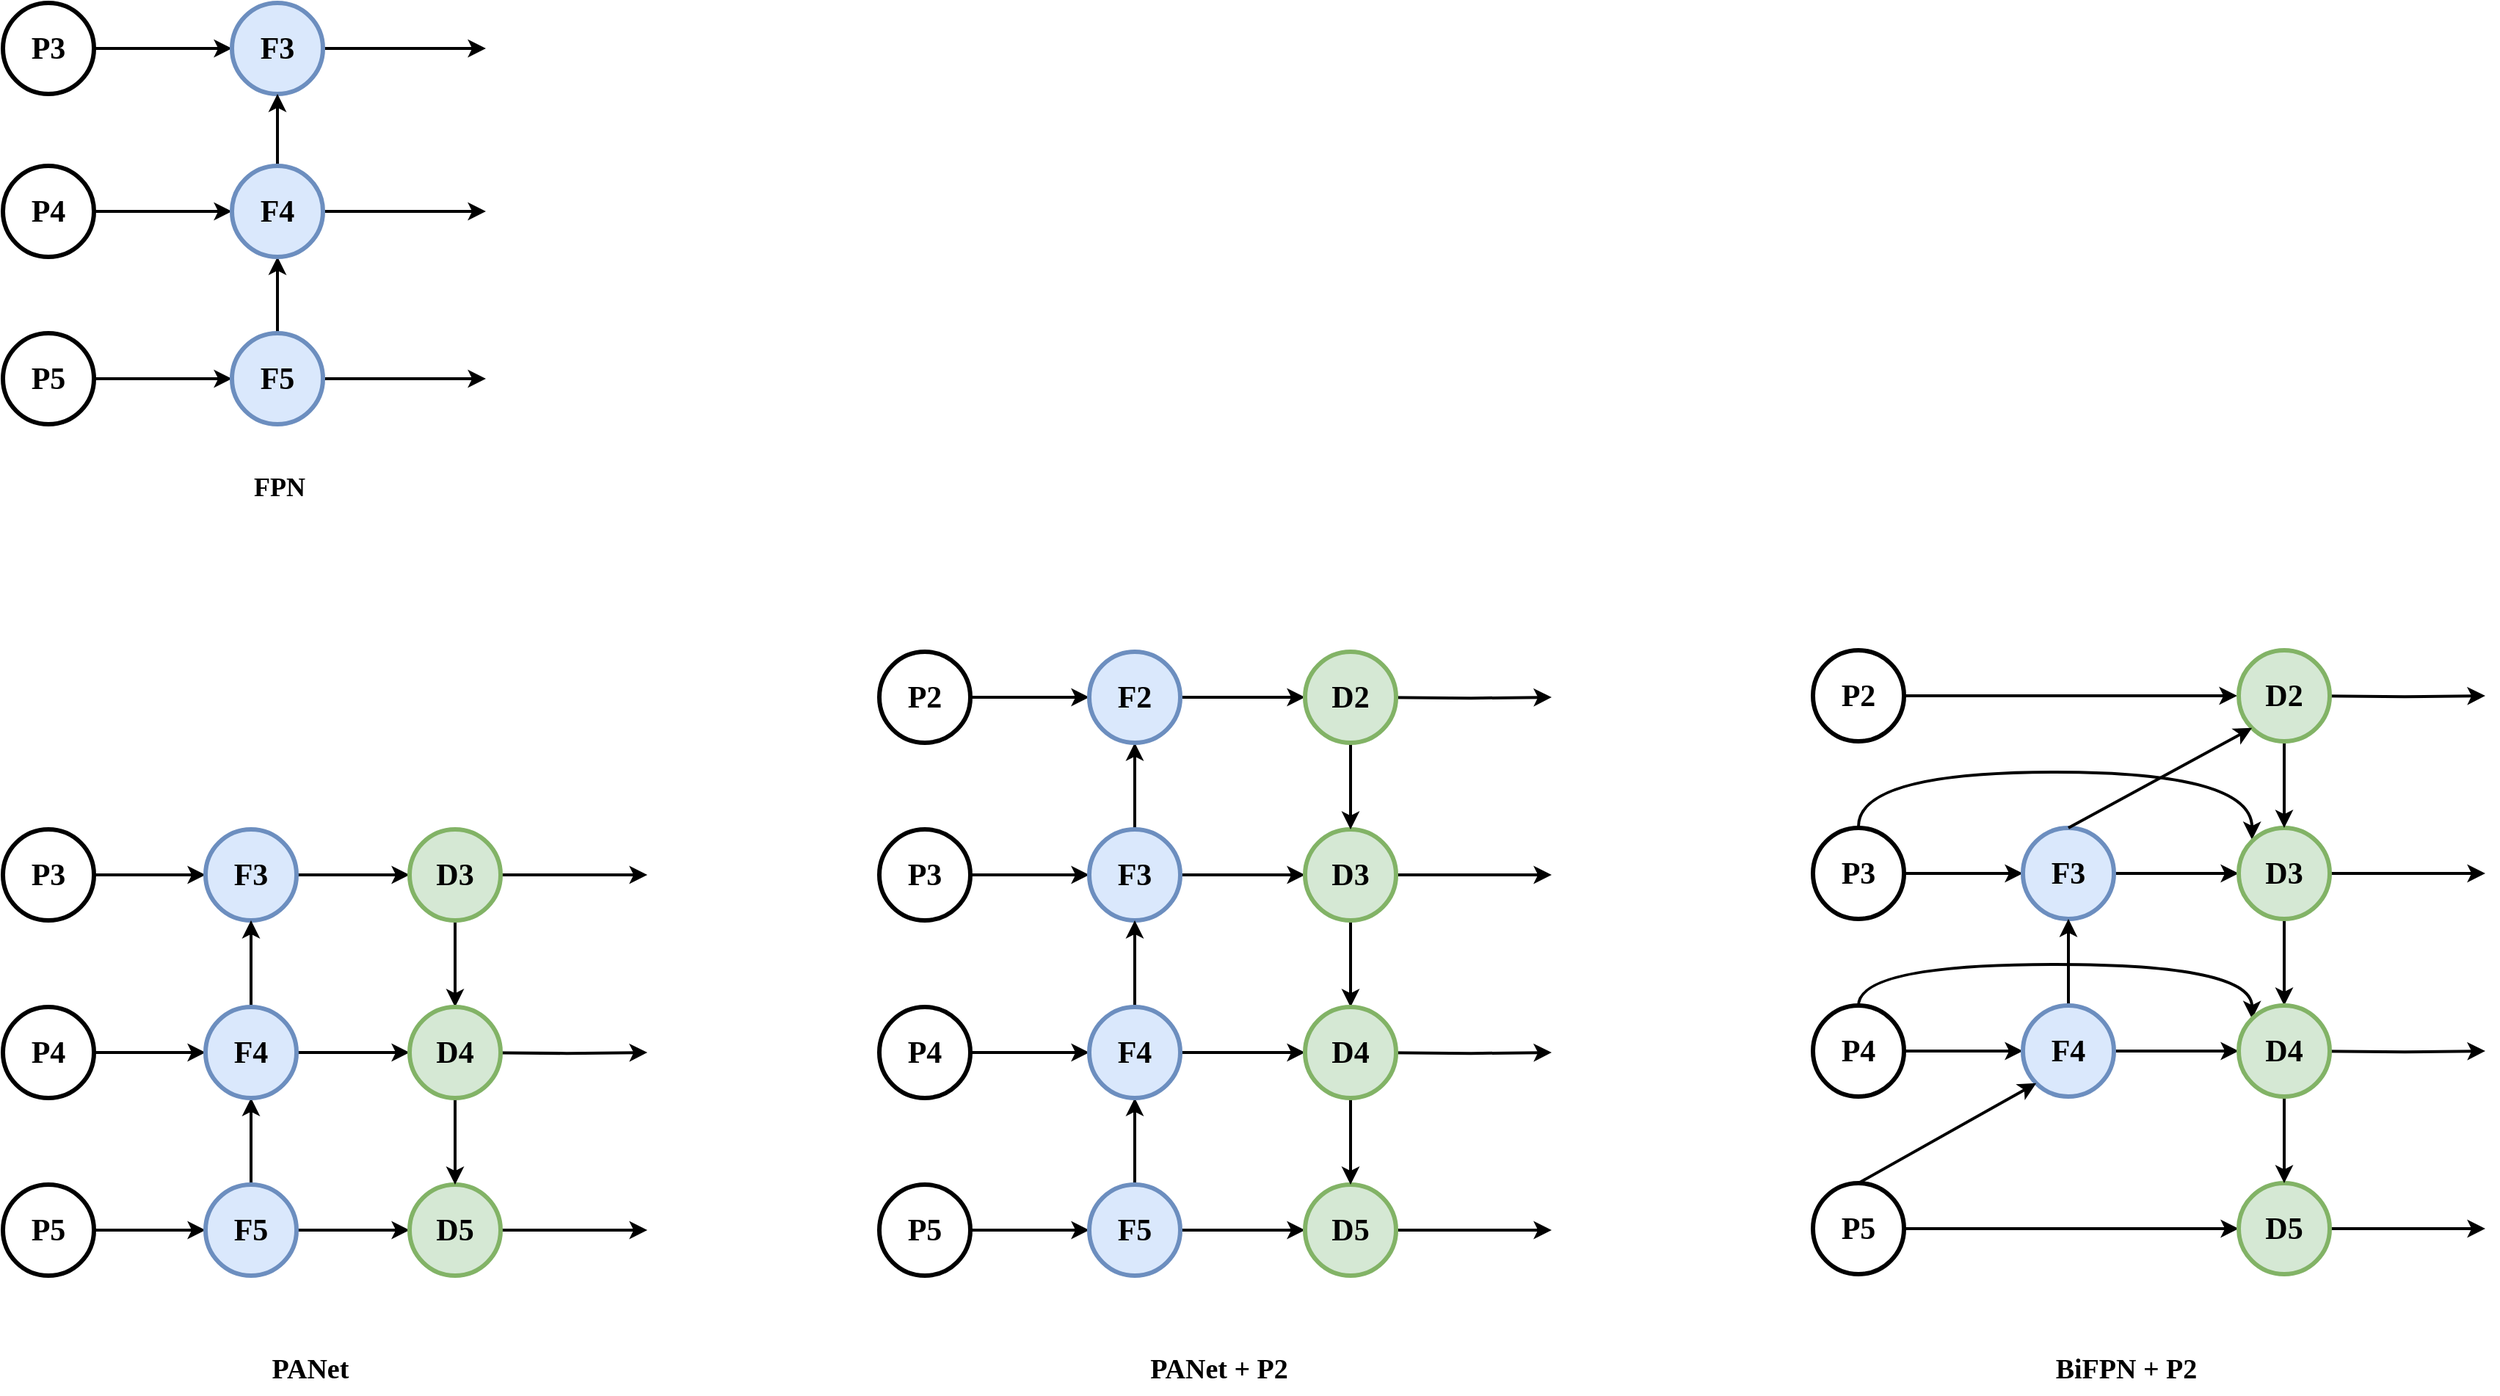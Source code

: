 <mxfile version="22.0.8" type="github">
  <diagram name="Trang-1" id="WOvSfj7Wc_SLSNNHOHkU">
    <mxGraphModel dx="1849" dy="933" grid="0" gridSize="10" guides="1" tooltips="1" connect="1" arrows="1" fold="1" page="1" pageScale="1" pageWidth="2339" pageHeight="3300" math="0" shadow="0">
      <root>
        <mxCell id="0" />
        <mxCell id="1" parent="0" />
        <mxCell id="XxzaK0PWZzs4cHPtqlZt-7" value="" style="edgeStyle=orthogonalEdgeStyle;rounded=0;orthogonalLoop=1;jettySize=auto;html=1;strokeWidth=2;fontFamily=Times New Roman;" edge="1" parent="1" source="XxzaK0PWZzs4cHPtqlZt-1" target="XxzaK0PWZzs4cHPtqlZt-4">
          <mxGeometry relative="1" as="geometry" />
        </mxCell>
        <mxCell id="XxzaK0PWZzs4cHPtqlZt-1" value="&lt;font style=&quot;font-size: 21px;&quot;&gt;&lt;b&gt;P3&lt;/b&gt;&lt;/font&gt;" style="ellipse;whiteSpace=wrap;html=1;aspect=fixed;strokeWidth=3;fontFamily=Times New Roman;" vertex="1" parent="1">
          <mxGeometry x="220" y="251" width="62" height="62" as="geometry" />
        </mxCell>
        <mxCell id="XxzaK0PWZzs4cHPtqlZt-9" value="" style="edgeStyle=orthogonalEdgeStyle;rounded=0;orthogonalLoop=1;jettySize=auto;html=1;strokeWidth=2;fontFamily=Times New Roman;" edge="1" parent="1" source="XxzaK0PWZzs4cHPtqlZt-2" target="XxzaK0PWZzs4cHPtqlZt-5">
          <mxGeometry relative="1" as="geometry" />
        </mxCell>
        <mxCell id="XxzaK0PWZzs4cHPtqlZt-2" value="&lt;font style=&quot;font-size: 21px;&quot;&gt;&lt;b&gt;P5&lt;/b&gt;&lt;/font&gt;" style="ellipse;whiteSpace=wrap;html=1;aspect=fixed;strokeWidth=3;fontFamily=Times New Roman;" vertex="1" parent="1">
          <mxGeometry x="220" y="476" width="62" height="62" as="geometry" />
        </mxCell>
        <mxCell id="XxzaK0PWZzs4cHPtqlZt-8" value="" style="edgeStyle=orthogonalEdgeStyle;rounded=0;orthogonalLoop=1;jettySize=auto;html=1;strokeWidth=2;fontFamily=Times New Roman;" edge="1" parent="1" source="XxzaK0PWZzs4cHPtqlZt-3" target="XxzaK0PWZzs4cHPtqlZt-6">
          <mxGeometry relative="1" as="geometry" />
        </mxCell>
        <mxCell id="XxzaK0PWZzs4cHPtqlZt-3" value="&lt;font style=&quot;font-size: 21px;&quot;&gt;&lt;b&gt;P4&lt;/b&gt;&lt;/font&gt;" style="ellipse;whiteSpace=wrap;html=1;aspect=fixed;strokeWidth=3;fontFamily=Times New Roman;" vertex="1" parent="1">
          <mxGeometry x="220" y="362" width="62" height="62" as="geometry" />
        </mxCell>
        <mxCell id="XxzaK0PWZzs4cHPtqlZt-13" value="" style="edgeStyle=orthogonalEdgeStyle;rounded=0;orthogonalLoop=1;jettySize=auto;html=1;strokeWidth=2;fontFamily=Times New Roman;" edge="1" parent="1" source="XxzaK0PWZzs4cHPtqlZt-4">
          <mxGeometry relative="1" as="geometry">
            <mxPoint x="549" y="282" as="targetPoint" />
          </mxGeometry>
        </mxCell>
        <mxCell id="XxzaK0PWZzs4cHPtqlZt-4" value="&lt;font style=&quot;font-size: 21px;&quot;&gt;&lt;b&gt;F3&lt;/b&gt;&lt;/font&gt;" style="ellipse;whiteSpace=wrap;html=1;aspect=fixed;strokeWidth=3;fillColor=#dae8fc;strokeColor=#6c8ebf;fontFamily=Times New Roman;" vertex="1" parent="1">
          <mxGeometry x="376" y="251" width="62" height="62" as="geometry" />
        </mxCell>
        <mxCell id="XxzaK0PWZzs4cHPtqlZt-11" value="" style="edgeStyle=orthogonalEdgeStyle;rounded=0;orthogonalLoop=1;jettySize=auto;html=1;strokeWidth=2;fontFamily=Times New Roman;" edge="1" parent="1" source="XxzaK0PWZzs4cHPtqlZt-5" target="XxzaK0PWZzs4cHPtqlZt-6">
          <mxGeometry relative="1" as="geometry" />
        </mxCell>
        <mxCell id="XxzaK0PWZzs4cHPtqlZt-17" value="" style="edgeStyle=orthogonalEdgeStyle;rounded=0;orthogonalLoop=1;jettySize=auto;html=1;strokeWidth=2;fontFamily=Times New Roman;" edge="1" parent="1" source="XxzaK0PWZzs4cHPtqlZt-5">
          <mxGeometry relative="1" as="geometry">
            <mxPoint x="549" y="507" as="targetPoint" />
          </mxGeometry>
        </mxCell>
        <mxCell id="XxzaK0PWZzs4cHPtqlZt-5" value="&lt;font style=&quot;font-size: 21px;&quot;&gt;&lt;b&gt;F5&lt;/b&gt;&lt;/font&gt;" style="ellipse;whiteSpace=wrap;html=1;aspect=fixed;strokeWidth=3;fillColor=#dae8fc;strokeColor=#6c8ebf;fontFamily=Times New Roman;" vertex="1" parent="1">
          <mxGeometry x="376" y="476" width="62" height="62" as="geometry" />
        </mxCell>
        <mxCell id="XxzaK0PWZzs4cHPtqlZt-10" value="" style="edgeStyle=orthogonalEdgeStyle;rounded=0;orthogonalLoop=1;jettySize=auto;html=1;strokeWidth=2;fontFamily=Times New Roman;" edge="1" parent="1" source="XxzaK0PWZzs4cHPtqlZt-6" target="XxzaK0PWZzs4cHPtqlZt-4">
          <mxGeometry relative="1" as="geometry" />
        </mxCell>
        <mxCell id="XxzaK0PWZzs4cHPtqlZt-15" value="" style="edgeStyle=orthogonalEdgeStyle;rounded=0;orthogonalLoop=1;jettySize=auto;html=1;strokeWidth=2;fontFamily=Times New Roman;" edge="1" parent="1" source="XxzaK0PWZzs4cHPtqlZt-6">
          <mxGeometry relative="1" as="geometry">
            <mxPoint x="549" y="393" as="targetPoint" />
          </mxGeometry>
        </mxCell>
        <mxCell id="XxzaK0PWZzs4cHPtqlZt-6" value="&lt;font style=&quot;font-size: 21px;&quot;&gt;&lt;b&gt;F4&lt;/b&gt;&lt;/font&gt;" style="ellipse;whiteSpace=wrap;html=1;aspect=fixed;strokeWidth=3;fillColor=#dae8fc;strokeColor=#6c8ebf;fontFamily=Times New Roman;" vertex="1" parent="1">
          <mxGeometry x="376" y="362" width="62" height="62" as="geometry" />
        </mxCell>
        <mxCell id="XxzaK0PWZzs4cHPtqlZt-18" value="" style="edgeStyle=orthogonalEdgeStyle;rounded=0;orthogonalLoop=1;jettySize=auto;html=1;strokeWidth=2;fontFamily=Times New Roman;" edge="1" parent="1" source="XxzaK0PWZzs4cHPtqlZt-19" target="XxzaK0PWZzs4cHPtqlZt-25">
          <mxGeometry relative="1" as="geometry" />
        </mxCell>
        <mxCell id="XxzaK0PWZzs4cHPtqlZt-19" value="&lt;font style=&quot;font-size: 21px;&quot;&gt;&lt;b&gt;P3&lt;/b&gt;&lt;/font&gt;" style="ellipse;whiteSpace=wrap;html=1;aspect=fixed;strokeWidth=3;fontFamily=Times New Roman;" vertex="1" parent="1">
          <mxGeometry x="220" y="814" width="62" height="62" as="geometry" />
        </mxCell>
        <mxCell id="XxzaK0PWZzs4cHPtqlZt-20" value="" style="edgeStyle=orthogonalEdgeStyle;rounded=0;orthogonalLoop=1;jettySize=auto;html=1;strokeWidth=2;fontFamily=Times New Roman;" edge="1" parent="1" source="XxzaK0PWZzs4cHPtqlZt-21" target="XxzaK0PWZzs4cHPtqlZt-28">
          <mxGeometry relative="1" as="geometry" />
        </mxCell>
        <mxCell id="XxzaK0PWZzs4cHPtqlZt-21" value="&lt;font style=&quot;font-size: 21px;&quot;&gt;&lt;b&gt;P5&lt;/b&gt;&lt;/font&gt;" style="ellipse;whiteSpace=wrap;html=1;aspect=fixed;strokeWidth=3;fontFamily=Times New Roman;" vertex="1" parent="1">
          <mxGeometry x="220" y="1056" width="62" height="62" as="geometry" />
        </mxCell>
        <mxCell id="XxzaK0PWZzs4cHPtqlZt-22" value="" style="edgeStyle=orthogonalEdgeStyle;rounded=0;orthogonalLoop=1;jettySize=auto;html=1;strokeWidth=2;fontFamily=Times New Roman;" edge="1" parent="1" source="XxzaK0PWZzs4cHPtqlZt-23" target="XxzaK0PWZzs4cHPtqlZt-31">
          <mxGeometry relative="1" as="geometry" />
        </mxCell>
        <mxCell id="XxzaK0PWZzs4cHPtqlZt-23" value="&lt;font style=&quot;font-size: 21px;&quot;&gt;&lt;b&gt;P4&lt;/b&gt;&lt;/font&gt;" style="ellipse;whiteSpace=wrap;html=1;aspect=fixed;strokeWidth=3;fontFamily=Times New Roman;" vertex="1" parent="1">
          <mxGeometry x="220" y="935" width="62" height="62" as="geometry" />
        </mxCell>
        <mxCell id="XxzaK0PWZzs4cHPtqlZt-36" value="" style="edgeStyle=orthogonalEdgeStyle;rounded=0;orthogonalLoop=1;jettySize=auto;html=1;strokeWidth=2;fontFamily=Times New Roman;" edge="1" parent="1" source="XxzaK0PWZzs4cHPtqlZt-25" target="XxzaK0PWZzs4cHPtqlZt-33">
          <mxGeometry relative="1" as="geometry" />
        </mxCell>
        <mxCell id="XxzaK0PWZzs4cHPtqlZt-25" value="&lt;font style=&quot;font-size: 21px;&quot;&gt;&lt;b&gt;F3&lt;/b&gt;&lt;/font&gt;" style="ellipse;whiteSpace=wrap;html=1;aspect=fixed;strokeWidth=3;fillColor=#dae8fc;strokeColor=#6c8ebf;fontFamily=Times New Roman;" vertex="1" parent="1">
          <mxGeometry x="358" y="814" width="62" height="62" as="geometry" />
        </mxCell>
        <mxCell id="XxzaK0PWZzs4cHPtqlZt-26" value="" style="edgeStyle=orthogonalEdgeStyle;rounded=0;orthogonalLoop=1;jettySize=auto;html=1;strokeWidth=2;fontFamily=Times New Roman;" edge="1" parent="1" source="XxzaK0PWZzs4cHPtqlZt-28" target="XxzaK0PWZzs4cHPtqlZt-31">
          <mxGeometry relative="1" as="geometry" />
        </mxCell>
        <mxCell id="XxzaK0PWZzs4cHPtqlZt-40" value="" style="edgeStyle=orthogonalEdgeStyle;shape=connector;rounded=0;orthogonalLoop=1;jettySize=auto;html=1;labelBackgroundColor=default;strokeColor=default;strokeWidth=2;align=center;verticalAlign=middle;fontFamily=Times New Roman;fontSize=11;fontColor=default;endArrow=classic;" edge="1" parent="1" source="XxzaK0PWZzs4cHPtqlZt-28" target="XxzaK0PWZzs4cHPtqlZt-34">
          <mxGeometry relative="1" as="geometry" />
        </mxCell>
        <mxCell id="XxzaK0PWZzs4cHPtqlZt-28" value="&lt;font style=&quot;font-size: 21px;&quot;&gt;&lt;b&gt;F5&lt;/b&gt;&lt;/font&gt;" style="ellipse;whiteSpace=wrap;html=1;aspect=fixed;strokeWidth=3;fillColor=#dae8fc;strokeColor=#6c8ebf;fontFamily=Times New Roman;" vertex="1" parent="1">
          <mxGeometry x="358" y="1056" width="62" height="62" as="geometry" />
        </mxCell>
        <mxCell id="XxzaK0PWZzs4cHPtqlZt-29" value="" style="edgeStyle=orthogonalEdgeStyle;rounded=0;orthogonalLoop=1;jettySize=auto;html=1;strokeWidth=2;fontFamily=Times New Roman;" edge="1" parent="1" source="XxzaK0PWZzs4cHPtqlZt-31" target="XxzaK0PWZzs4cHPtqlZt-25">
          <mxGeometry relative="1" as="geometry" />
        </mxCell>
        <mxCell id="XxzaK0PWZzs4cHPtqlZt-39" value="" style="edgeStyle=orthogonalEdgeStyle;shape=connector;rounded=0;orthogonalLoop=1;jettySize=auto;html=1;labelBackgroundColor=default;strokeColor=default;strokeWidth=2;align=center;verticalAlign=middle;fontFamily=Times New Roman;fontSize=11;fontColor=default;endArrow=classic;" edge="1" parent="1" source="XxzaK0PWZzs4cHPtqlZt-31" target="XxzaK0PWZzs4cHPtqlZt-35">
          <mxGeometry relative="1" as="geometry" />
        </mxCell>
        <mxCell id="XxzaK0PWZzs4cHPtqlZt-31" value="&lt;font style=&quot;font-size: 21px;&quot;&gt;&lt;b&gt;F4&lt;/b&gt;&lt;/font&gt;" style="ellipse;whiteSpace=wrap;html=1;aspect=fixed;strokeWidth=3;fillColor=#dae8fc;strokeColor=#6c8ebf;fontFamily=Times New Roman;" vertex="1" parent="1">
          <mxGeometry x="358" y="935" width="62" height="62" as="geometry" />
        </mxCell>
        <mxCell id="XxzaK0PWZzs4cHPtqlZt-32" value="&lt;font style=&quot;font-size: 18px;&quot;&gt;&lt;b&gt;FPN&lt;/b&gt;&lt;/font&gt;" style="text;html=1;align=center;verticalAlign=middle;resizable=0;points=[];autosize=1;strokeColor=none;fillColor=none;fontFamily=Times New Roman;" vertex="1" parent="1">
          <mxGeometry x="381" y="564" width="53" height="34" as="geometry" />
        </mxCell>
        <mxCell id="XxzaK0PWZzs4cHPtqlZt-41" value="" style="edgeStyle=orthogonalEdgeStyle;shape=connector;rounded=0;orthogonalLoop=1;jettySize=auto;html=1;labelBackgroundColor=default;strokeColor=default;strokeWidth=2;align=center;verticalAlign=middle;fontFamily=Times New Roman;fontSize=11;fontColor=default;endArrow=classic;" edge="1" parent="1" source="XxzaK0PWZzs4cHPtqlZt-33" target="XxzaK0PWZzs4cHPtqlZt-35">
          <mxGeometry relative="1" as="geometry" />
        </mxCell>
        <mxCell id="XxzaK0PWZzs4cHPtqlZt-76" value="" style="edgeStyle=orthogonalEdgeStyle;shape=connector;rounded=0;orthogonalLoop=1;jettySize=auto;html=1;labelBackgroundColor=default;strokeColor=default;strokeWidth=2;align=center;verticalAlign=middle;fontFamily=Times New Roman;fontSize=11;fontColor=default;endArrow=classic;" edge="1" parent="1">
          <mxGeometry relative="1" as="geometry">
            <mxPoint x="548.0" y="845" as="sourcePoint" />
            <mxPoint x="659" y="845" as="targetPoint" />
          </mxGeometry>
        </mxCell>
        <mxCell id="XxzaK0PWZzs4cHPtqlZt-33" value="&lt;font style=&quot;font-size: 21px;&quot;&gt;&lt;b&gt;D3&lt;/b&gt;&lt;/font&gt;" style="ellipse;whiteSpace=wrap;html=1;aspect=fixed;strokeWidth=3;fillColor=#d5e8d4;strokeColor=#82b366;fontFamily=Times New Roman;" vertex="1" parent="1">
          <mxGeometry x="497" y="814" width="62" height="62" as="geometry" />
        </mxCell>
        <mxCell id="XxzaK0PWZzs4cHPtqlZt-80" value="" style="edgeStyle=orthogonalEdgeStyle;shape=connector;rounded=0;orthogonalLoop=1;jettySize=auto;html=1;labelBackgroundColor=default;strokeColor=default;strokeWidth=2;align=center;verticalAlign=middle;fontFamily=Times New Roman;fontSize=11;fontColor=default;endArrow=classic;" edge="1" parent="1">
          <mxGeometry relative="1" as="geometry">
            <mxPoint x="548.0" y="1087" as="sourcePoint" />
            <mxPoint x="659" y="1087" as="targetPoint" />
          </mxGeometry>
        </mxCell>
        <mxCell id="XxzaK0PWZzs4cHPtqlZt-34" value="&lt;font style=&quot;font-size: 21px;&quot;&gt;&lt;b&gt;D5&lt;/b&gt;&lt;/font&gt;" style="ellipse;whiteSpace=wrap;html=1;aspect=fixed;strokeWidth=3;fillColor=#d5e8d4;strokeColor=#82b366;fontFamily=Times New Roman;" vertex="1" parent="1">
          <mxGeometry x="497" y="1056" width="62" height="62" as="geometry" />
        </mxCell>
        <mxCell id="XxzaK0PWZzs4cHPtqlZt-42" value="" style="edgeStyle=orthogonalEdgeStyle;shape=connector;rounded=0;orthogonalLoop=1;jettySize=auto;html=1;labelBackgroundColor=default;strokeColor=default;strokeWidth=2;align=center;verticalAlign=middle;fontFamily=Times New Roman;fontSize=11;fontColor=default;endArrow=classic;" edge="1" parent="1" source="XxzaK0PWZzs4cHPtqlZt-35" target="XxzaK0PWZzs4cHPtqlZt-34">
          <mxGeometry relative="1" as="geometry" />
        </mxCell>
        <mxCell id="XxzaK0PWZzs4cHPtqlZt-78" value="" style="edgeStyle=orthogonalEdgeStyle;shape=connector;rounded=0;orthogonalLoop=1;jettySize=auto;html=1;labelBackgroundColor=default;strokeColor=default;strokeWidth=2;align=center;verticalAlign=middle;fontFamily=Times New Roman;fontSize=11;fontColor=default;endArrow=classic;" edge="1" parent="1">
          <mxGeometry relative="1" as="geometry">
            <mxPoint x="548.0" y="966.077" as="sourcePoint" />
            <mxPoint x="659" y="966" as="targetPoint" />
          </mxGeometry>
        </mxCell>
        <mxCell id="XxzaK0PWZzs4cHPtqlZt-35" value="&lt;font style=&quot;font-size: 21px;&quot;&gt;&lt;b&gt;D4&lt;/b&gt;&lt;/font&gt;" style="ellipse;whiteSpace=wrap;html=1;aspect=fixed;strokeWidth=3;fillColor=#d5e8d4;strokeColor=#82b366;fontFamily=Times New Roman;" vertex="1" parent="1">
          <mxGeometry x="497" y="935" width="62" height="62" as="geometry" />
        </mxCell>
        <mxCell id="XxzaK0PWZzs4cHPtqlZt-47" value="" style="edgeStyle=orthogonalEdgeStyle;rounded=0;orthogonalLoop=1;jettySize=auto;html=1;strokeWidth=2;fontFamily=Times New Roman;" edge="1" parent="1" source="XxzaK0PWZzs4cHPtqlZt-48" target="XxzaK0PWZzs4cHPtqlZt-54">
          <mxGeometry relative="1" as="geometry" />
        </mxCell>
        <mxCell id="XxzaK0PWZzs4cHPtqlZt-48" value="&lt;font style=&quot;font-size: 21px;&quot;&gt;&lt;b&gt;P3&lt;/b&gt;&lt;/font&gt;" style="ellipse;whiteSpace=wrap;html=1;aspect=fixed;strokeWidth=3;fontFamily=Times New Roman;" vertex="1" parent="1">
          <mxGeometry x="817" y="814" width="62" height="62" as="geometry" />
        </mxCell>
        <mxCell id="XxzaK0PWZzs4cHPtqlZt-49" value="" style="edgeStyle=orthogonalEdgeStyle;rounded=0;orthogonalLoop=1;jettySize=auto;html=1;strokeWidth=2;fontFamily=Times New Roman;" edge="1" parent="1" source="XxzaK0PWZzs4cHPtqlZt-50" target="XxzaK0PWZzs4cHPtqlZt-57">
          <mxGeometry relative="1" as="geometry" />
        </mxCell>
        <mxCell id="XxzaK0PWZzs4cHPtqlZt-50" value="&lt;font style=&quot;font-size: 21px;&quot;&gt;&lt;b&gt;P5&lt;/b&gt;&lt;/font&gt;" style="ellipse;whiteSpace=wrap;html=1;aspect=fixed;strokeWidth=3;fontFamily=Times New Roman;" vertex="1" parent="1">
          <mxGeometry x="817" y="1056" width="62" height="62" as="geometry" />
        </mxCell>
        <mxCell id="XxzaK0PWZzs4cHPtqlZt-51" value="" style="edgeStyle=orthogonalEdgeStyle;rounded=0;orthogonalLoop=1;jettySize=auto;html=1;strokeWidth=2;fontFamily=Times New Roman;" edge="1" parent="1" source="XxzaK0PWZzs4cHPtqlZt-52" target="XxzaK0PWZzs4cHPtqlZt-60">
          <mxGeometry relative="1" as="geometry" />
        </mxCell>
        <mxCell id="XxzaK0PWZzs4cHPtqlZt-52" value="&lt;font style=&quot;font-size: 21px;&quot;&gt;&lt;b&gt;P4&lt;/b&gt;&lt;/font&gt;" style="ellipse;whiteSpace=wrap;html=1;aspect=fixed;strokeWidth=3;fontFamily=Times New Roman;" vertex="1" parent="1">
          <mxGeometry x="817" y="935" width="62" height="62" as="geometry" />
        </mxCell>
        <mxCell id="XxzaK0PWZzs4cHPtqlZt-53" value="" style="edgeStyle=orthogonalEdgeStyle;rounded=0;orthogonalLoop=1;jettySize=auto;html=1;strokeWidth=2;fontFamily=Times New Roman;" edge="1" parent="1" source="XxzaK0PWZzs4cHPtqlZt-54" target="XxzaK0PWZzs4cHPtqlZt-62">
          <mxGeometry relative="1" as="geometry" />
        </mxCell>
        <mxCell id="XxzaK0PWZzs4cHPtqlZt-86" value="" style="edgeStyle=orthogonalEdgeStyle;shape=connector;rounded=0;orthogonalLoop=1;jettySize=auto;html=1;labelBackgroundColor=default;strokeColor=default;strokeWidth=2;align=center;verticalAlign=middle;fontFamily=Times New Roman;fontSize=11;fontColor=default;endArrow=classic;" edge="1" parent="1" source="XxzaK0PWZzs4cHPtqlZt-54" target="XxzaK0PWZzs4cHPtqlZt-82">
          <mxGeometry relative="1" as="geometry" />
        </mxCell>
        <mxCell id="XxzaK0PWZzs4cHPtqlZt-54" value="&lt;font style=&quot;font-size: 21px;&quot;&gt;&lt;b&gt;F3&lt;/b&gt;&lt;/font&gt;" style="ellipse;whiteSpace=wrap;html=1;aspect=fixed;strokeWidth=3;fillColor=#dae8fc;strokeColor=#6c8ebf;fontFamily=Times New Roman;" vertex="1" parent="1">
          <mxGeometry x="960" y="814" width="62" height="62" as="geometry" />
        </mxCell>
        <mxCell id="XxzaK0PWZzs4cHPtqlZt-55" value="" style="edgeStyle=orthogonalEdgeStyle;rounded=0;orthogonalLoop=1;jettySize=auto;html=1;strokeWidth=2;fontFamily=Times New Roman;" edge="1" parent="1" source="XxzaK0PWZzs4cHPtqlZt-57" target="XxzaK0PWZzs4cHPtqlZt-60">
          <mxGeometry relative="1" as="geometry" />
        </mxCell>
        <mxCell id="XxzaK0PWZzs4cHPtqlZt-56" value="" style="edgeStyle=orthogonalEdgeStyle;shape=connector;rounded=0;orthogonalLoop=1;jettySize=auto;html=1;labelBackgroundColor=default;strokeColor=default;strokeWidth=2;align=center;verticalAlign=middle;fontFamily=Times New Roman;fontSize=11;fontColor=default;endArrow=classic;" edge="1" parent="1" source="XxzaK0PWZzs4cHPtqlZt-57" target="XxzaK0PWZzs4cHPtqlZt-63">
          <mxGeometry relative="1" as="geometry" />
        </mxCell>
        <mxCell id="XxzaK0PWZzs4cHPtqlZt-57" value="&lt;font style=&quot;font-size: 21px;&quot;&gt;&lt;b&gt;F5&lt;/b&gt;&lt;/font&gt;" style="ellipse;whiteSpace=wrap;html=1;aspect=fixed;strokeWidth=3;fillColor=#dae8fc;strokeColor=#6c8ebf;fontFamily=Times New Roman;" vertex="1" parent="1">
          <mxGeometry x="960" y="1056" width="62" height="62" as="geometry" />
        </mxCell>
        <mxCell id="XxzaK0PWZzs4cHPtqlZt-58" value="" style="edgeStyle=orthogonalEdgeStyle;rounded=0;orthogonalLoop=1;jettySize=auto;html=1;strokeWidth=2;fontFamily=Times New Roman;" edge="1" parent="1" source="XxzaK0PWZzs4cHPtqlZt-60" target="XxzaK0PWZzs4cHPtqlZt-54">
          <mxGeometry relative="1" as="geometry" />
        </mxCell>
        <mxCell id="XxzaK0PWZzs4cHPtqlZt-59" value="" style="edgeStyle=orthogonalEdgeStyle;shape=connector;rounded=0;orthogonalLoop=1;jettySize=auto;html=1;labelBackgroundColor=default;strokeColor=default;strokeWidth=2;align=center;verticalAlign=middle;fontFamily=Times New Roman;fontSize=11;fontColor=default;endArrow=classic;" edge="1" parent="1" source="XxzaK0PWZzs4cHPtqlZt-60" target="XxzaK0PWZzs4cHPtqlZt-65">
          <mxGeometry relative="1" as="geometry" />
        </mxCell>
        <mxCell id="XxzaK0PWZzs4cHPtqlZt-60" value="&lt;font style=&quot;font-size: 21px;&quot;&gt;&lt;b&gt;F4&lt;/b&gt;&lt;/font&gt;" style="ellipse;whiteSpace=wrap;html=1;aspect=fixed;strokeWidth=3;fillColor=#dae8fc;strokeColor=#6c8ebf;fontFamily=Times New Roman;" vertex="1" parent="1">
          <mxGeometry x="960" y="935" width="62" height="62" as="geometry" />
        </mxCell>
        <mxCell id="XxzaK0PWZzs4cHPtqlZt-61" value="" style="edgeStyle=orthogonalEdgeStyle;shape=connector;rounded=0;orthogonalLoop=1;jettySize=auto;html=1;labelBackgroundColor=default;strokeColor=default;strokeWidth=2;align=center;verticalAlign=middle;fontFamily=Times New Roman;fontSize=11;fontColor=default;endArrow=classic;" edge="1" parent="1" source="XxzaK0PWZzs4cHPtqlZt-62" target="XxzaK0PWZzs4cHPtqlZt-65">
          <mxGeometry relative="1" as="geometry" />
        </mxCell>
        <mxCell id="XxzaK0PWZzs4cHPtqlZt-92" value="" style="edgeStyle=orthogonalEdgeStyle;shape=connector;rounded=0;orthogonalLoop=1;jettySize=auto;html=1;labelBackgroundColor=default;strokeColor=default;strokeWidth=2;align=center;verticalAlign=middle;fontFamily=Times New Roman;fontSize=11;fontColor=default;endArrow=classic;" edge="1" parent="1">
          <mxGeometry relative="1" as="geometry">
            <mxPoint x="1164.0" y="845" as="sourcePoint" />
            <mxPoint x="1275" y="845.0" as="targetPoint" />
          </mxGeometry>
        </mxCell>
        <mxCell id="XxzaK0PWZzs4cHPtqlZt-62" value="&lt;font style=&quot;font-size: 21px;&quot;&gt;&lt;b&gt;D3&lt;/b&gt;&lt;/font&gt;" style="ellipse;whiteSpace=wrap;html=1;aspect=fixed;strokeWidth=3;fillColor=#d5e8d4;strokeColor=#82b366;fontFamily=Times New Roman;" vertex="1" parent="1">
          <mxGeometry x="1107" y="814" width="62" height="62" as="geometry" />
        </mxCell>
        <mxCell id="XxzaK0PWZzs4cHPtqlZt-96" value="" style="edgeStyle=orthogonalEdgeStyle;shape=connector;rounded=0;orthogonalLoop=1;jettySize=auto;html=1;labelBackgroundColor=default;strokeColor=default;strokeWidth=2;align=center;verticalAlign=middle;fontFamily=Times New Roman;fontSize=11;fontColor=default;endArrow=classic;" edge="1" parent="1">
          <mxGeometry relative="1" as="geometry">
            <mxPoint x="1164.0" y="1087" as="sourcePoint" />
            <mxPoint x="1275" y="1087" as="targetPoint" />
          </mxGeometry>
        </mxCell>
        <mxCell id="XxzaK0PWZzs4cHPtqlZt-63" value="&lt;font style=&quot;font-size: 21px;&quot;&gt;&lt;b&gt;D5&lt;/b&gt;&lt;/font&gt;" style="ellipse;whiteSpace=wrap;html=1;aspect=fixed;strokeWidth=3;fillColor=#d5e8d4;strokeColor=#82b366;fontFamily=Times New Roman;" vertex="1" parent="1">
          <mxGeometry x="1107" y="1056" width="62" height="62" as="geometry" />
        </mxCell>
        <mxCell id="XxzaK0PWZzs4cHPtqlZt-64" value="" style="edgeStyle=orthogonalEdgeStyle;shape=connector;rounded=0;orthogonalLoop=1;jettySize=auto;html=1;labelBackgroundColor=default;strokeColor=default;strokeWidth=2;align=center;verticalAlign=middle;fontFamily=Times New Roman;fontSize=11;fontColor=default;endArrow=classic;" edge="1" parent="1" source="XxzaK0PWZzs4cHPtqlZt-65" target="XxzaK0PWZzs4cHPtqlZt-63">
          <mxGeometry relative="1" as="geometry" />
        </mxCell>
        <mxCell id="XxzaK0PWZzs4cHPtqlZt-94" value="" style="edgeStyle=orthogonalEdgeStyle;shape=connector;rounded=0;orthogonalLoop=1;jettySize=auto;html=1;labelBackgroundColor=default;strokeColor=default;strokeWidth=2;align=center;verticalAlign=middle;fontFamily=Times New Roman;fontSize=11;fontColor=default;endArrow=classic;" edge="1" parent="1">
          <mxGeometry relative="1" as="geometry">
            <mxPoint x="1164.0" y="966.077" as="sourcePoint" />
            <mxPoint x="1275" y="966" as="targetPoint" />
          </mxGeometry>
        </mxCell>
        <mxCell id="XxzaK0PWZzs4cHPtqlZt-65" value="&lt;font style=&quot;font-size: 21px;&quot;&gt;&lt;b&gt;D4&lt;/b&gt;&lt;/font&gt;" style="ellipse;whiteSpace=wrap;html=1;aspect=fixed;strokeWidth=3;fillColor=#d5e8d4;strokeColor=#82b366;fontFamily=Times New Roman;" vertex="1" parent="1">
          <mxGeometry x="1107" y="935" width="62" height="62" as="geometry" />
        </mxCell>
        <mxCell id="XxzaK0PWZzs4cHPtqlZt-84" value="" style="edgeStyle=orthogonalEdgeStyle;shape=connector;rounded=0;orthogonalLoop=1;jettySize=auto;html=1;labelBackgroundColor=default;strokeColor=default;strokeWidth=2;align=center;verticalAlign=middle;fontFamily=Times New Roman;fontSize=11;fontColor=default;endArrow=classic;" edge="1" parent="1" source="XxzaK0PWZzs4cHPtqlZt-81" target="XxzaK0PWZzs4cHPtqlZt-82">
          <mxGeometry relative="1" as="geometry" />
        </mxCell>
        <mxCell id="XxzaK0PWZzs4cHPtqlZt-81" value="&lt;font style=&quot;font-size: 21px;&quot;&gt;&lt;b&gt;P2&lt;/b&gt;&lt;/font&gt;" style="ellipse;whiteSpace=wrap;html=1;aspect=fixed;strokeWidth=3;fontFamily=Times New Roman;" vertex="1" parent="1">
          <mxGeometry x="817" y="693" width="62" height="62" as="geometry" />
        </mxCell>
        <mxCell id="XxzaK0PWZzs4cHPtqlZt-85" value="" style="edgeStyle=orthogonalEdgeStyle;shape=connector;rounded=0;orthogonalLoop=1;jettySize=auto;html=1;labelBackgroundColor=default;strokeColor=default;strokeWidth=2;align=center;verticalAlign=middle;fontFamily=Times New Roman;fontSize=11;fontColor=default;endArrow=classic;" edge="1" parent="1" source="XxzaK0PWZzs4cHPtqlZt-82" target="XxzaK0PWZzs4cHPtqlZt-83">
          <mxGeometry relative="1" as="geometry" />
        </mxCell>
        <mxCell id="XxzaK0PWZzs4cHPtqlZt-82" value="&lt;font style=&quot;font-size: 21px;&quot;&gt;&lt;b&gt;F2&lt;/b&gt;&lt;/font&gt;" style="ellipse;whiteSpace=wrap;html=1;aspect=fixed;strokeWidth=3;fillColor=#dae8fc;strokeColor=#6c8ebf;fontFamily=Times New Roman;" vertex="1" parent="1">
          <mxGeometry x="960" y="693" width="62" height="62" as="geometry" />
        </mxCell>
        <mxCell id="XxzaK0PWZzs4cHPtqlZt-88" value="" style="edgeStyle=orthogonalEdgeStyle;shape=connector;rounded=0;orthogonalLoop=1;jettySize=auto;html=1;labelBackgroundColor=default;strokeColor=default;strokeWidth=2;align=center;verticalAlign=middle;fontFamily=Times New Roman;fontSize=11;fontColor=default;endArrow=classic;" edge="1" parent="1" source="XxzaK0PWZzs4cHPtqlZt-83" target="XxzaK0PWZzs4cHPtqlZt-62">
          <mxGeometry relative="1" as="geometry" />
        </mxCell>
        <mxCell id="XxzaK0PWZzs4cHPtqlZt-90" value="" style="edgeStyle=orthogonalEdgeStyle;shape=connector;rounded=0;orthogonalLoop=1;jettySize=auto;html=1;labelBackgroundColor=default;strokeColor=default;strokeWidth=2;align=center;verticalAlign=middle;fontFamily=Times New Roman;fontSize=11;fontColor=default;endArrow=classic;" edge="1" parent="1">
          <mxGeometry relative="1" as="geometry">
            <mxPoint x="1164.0" y="724.077" as="sourcePoint" />
            <mxPoint x="1275" y="724" as="targetPoint" />
          </mxGeometry>
        </mxCell>
        <mxCell id="XxzaK0PWZzs4cHPtqlZt-83" value="&lt;font style=&quot;font-size: 21px;&quot;&gt;&lt;b&gt;D2&lt;/b&gt;&lt;/font&gt;" style="ellipse;whiteSpace=wrap;html=1;aspect=fixed;strokeWidth=3;fillColor=#d5e8d4;strokeColor=#82b366;fontFamily=Times New Roman;" vertex="1" parent="1">
          <mxGeometry x="1107" y="693" width="62" height="62" as="geometry" />
        </mxCell>
        <mxCell id="XxzaK0PWZzs4cHPtqlZt-97" value="" style="edgeStyle=orthogonalEdgeStyle;rounded=0;orthogonalLoop=1;jettySize=auto;html=1;strokeWidth=2;fontFamily=Times New Roman;" edge="1" parent="1" source="XxzaK0PWZzs4cHPtqlZt-98" target="XxzaK0PWZzs4cHPtqlZt-105">
          <mxGeometry relative="1" as="geometry" />
        </mxCell>
        <mxCell id="XxzaK0PWZzs4cHPtqlZt-135" style="edgeStyle=orthogonalEdgeStyle;shape=connector;orthogonalLoop=1;jettySize=auto;html=1;exitX=0.5;exitY=0;exitDx=0;exitDy=0;entryX=0;entryY=0;entryDx=0;entryDy=0;labelBackgroundColor=default;strokeColor=default;strokeWidth=2;align=center;verticalAlign=middle;fontFamily=Times New Roman;fontSize=11;fontColor=default;endArrow=classic;curved=1;" edge="1" parent="1">
          <mxGeometry relative="1" as="geometry">
            <mxPoint x="1484" y="811.95" as="sourcePoint" />
            <mxPoint x="1752.08" y="821.03" as="targetPoint" />
            <Array as="points">
              <mxPoint x="1484" y="775" />
              <mxPoint x="1752" y="775" />
            </Array>
          </mxGeometry>
        </mxCell>
        <mxCell id="XxzaK0PWZzs4cHPtqlZt-98" value="&lt;font style=&quot;font-size: 21px;&quot;&gt;&lt;b&gt;P3&lt;/b&gt;&lt;/font&gt;" style="ellipse;whiteSpace=wrap;html=1;aspect=fixed;strokeWidth=3;fontFamily=Times New Roman;" vertex="1" parent="1">
          <mxGeometry x="1453" y="813" width="62" height="62" as="geometry" />
        </mxCell>
        <mxCell id="XxzaK0PWZzs4cHPtqlZt-137" style="edgeStyle=orthogonalEdgeStyle;shape=connector;rounded=0;orthogonalLoop=1;jettySize=auto;html=1;entryX=0;entryY=0.5;entryDx=0;entryDy=0;labelBackgroundColor=default;strokeColor=default;strokeWidth=2;align=center;verticalAlign=middle;fontFamily=Times New Roman;fontSize=11;fontColor=default;endArrow=classic;" edge="1" parent="1" source="XxzaK0PWZzs4cHPtqlZt-100" target="XxzaK0PWZzs4cHPtqlZt-116">
          <mxGeometry relative="1" as="geometry" />
        </mxCell>
        <mxCell id="XxzaK0PWZzs4cHPtqlZt-100" value="&lt;font style=&quot;font-size: 21px;&quot;&gt;&lt;b&gt;P5&lt;/b&gt;&lt;/font&gt;" style="ellipse;whiteSpace=wrap;html=1;aspect=fixed;strokeWidth=3;fontFamily=Times New Roman;" vertex="1" parent="1">
          <mxGeometry x="1453" y="1055" width="62" height="62" as="geometry" />
        </mxCell>
        <mxCell id="XxzaK0PWZzs4cHPtqlZt-101" value="" style="edgeStyle=orthogonalEdgeStyle;rounded=0;orthogonalLoop=1;jettySize=auto;html=1;strokeWidth=2;fontFamily=Times New Roman;" edge="1" parent="1" source="XxzaK0PWZzs4cHPtqlZt-102" target="XxzaK0PWZzs4cHPtqlZt-111">
          <mxGeometry relative="1" as="geometry" />
        </mxCell>
        <mxCell id="XxzaK0PWZzs4cHPtqlZt-133" style="edgeStyle=orthogonalEdgeStyle;shape=connector;orthogonalLoop=1;jettySize=auto;html=1;entryX=0;entryY=0;entryDx=0;entryDy=0;labelBackgroundColor=default;strokeColor=default;strokeWidth=2;align=center;verticalAlign=middle;fontFamily=Times New Roman;fontSize=11;fontColor=default;endArrow=classic;curved=1;" edge="1" parent="1">
          <mxGeometry relative="1" as="geometry">
            <mxPoint x="1484" y="934.0" as="sourcePoint" />
            <mxPoint x="1752.08" y="943.08" as="targetPoint" />
            <Array as="points">
              <mxPoint x="1484" y="906" />
              <mxPoint x="1752" y="906" />
            </Array>
          </mxGeometry>
        </mxCell>
        <mxCell id="XxzaK0PWZzs4cHPtqlZt-102" value="&lt;font style=&quot;font-size: 21px;&quot;&gt;&lt;b&gt;P4&lt;/b&gt;&lt;/font&gt;" style="ellipse;whiteSpace=wrap;html=1;aspect=fixed;strokeWidth=3;fontFamily=Times New Roman;" vertex="1" parent="1">
          <mxGeometry x="1453" y="934" width="62" height="62" as="geometry" />
        </mxCell>
        <mxCell id="XxzaK0PWZzs4cHPtqlZt-103" value="" style="edgeStyle=orthogonalEdgeStyle;rounded=0;orthogonalLoop=1;jettySize=auto;html=1;strokeWidth=2;fontFamily=Times New Roman;" edge="1" parent="1" source="XxzaK0PWZzs4cHPtqlZt-105" target="XxzaK0PWZzs4cHPtqlZt-114">
          <mxGeometry relative="1" as="geometry" />
        </mxCell>
        <mxCell id="XxzaK0PWZzs4cHPtqlZt-105" value="&lt;font style=&quot;font-size: 21px;&quot;&gt;&lt;b&gt;F3&lt;/b&gt;&lt;/font&gt;" style="ellipse;whiteSpace=wrap;html=1;aspect=fixed;strokeWidth=3;fillColor=#dae8fc;strokeColor=#6c8ebf;fontFamily=Times New Roman;" vertex="1" parent="1">
          <mxGeometry x="1596" y="813" width="62" height="62" as="geometry" />
        </mxCell>
        <mxCell id="XxzaK0PWZzs4cHPtqlZt-109" value="" style="edgeStyle=orthogonalEdgeStyle;rounded=0;orthogonalLoop=1;jettySize=auto;html=1;strokeWidth=2;fontFamily=Times New Roman;" edge="1" parent="1" source="XxzaK0PWZzs4cHPtqlZt-111" target="XxzaK0PWZzs4cHPtqlZt-105">
          <mxGeometry relative="1" as="geometry" />
        </mxCell>
        <mxCell id="XxzaK0PWZzs4cHPtqlZt-110" value="" style="edgeStyle=orthogonalEdgeStyle;shape=connector;rounded=0;orthogonalLoop=1;jettySize=auto;html=1;labelBackgroundColor=default;strokeColor=default;strokeWidth=2;align=center;verticalAlign=middle;fontFamily=Times New Roman;fontSize=11;fontColor=default;endArrow=classic;" edge="1" parent="1" source="XxzaK0PWZzs4cHPtqlZt-111" target="XxzaK0PWZzs4cHPtqlZt-119">
          <mxGeometry relative="1" as="geometry" />
        </mxCell>
        <mxCell id="XxzaK0PWZzs4cHPtqlZt-111" value="&lt;font style=&quot;font-size: 21px;&quot;&gt;&lt;b&gt;F4&lt;/b&gt;&lt;/font&gt;" style="ellipse;whiteSpace=wrap;html=1;aspect=fixed;strokeWidth=3;fillColor=#dae8fc;strokeColor=#6c8ebf;fontFamily=Times New Roman;" vertex="1" parent="1">
          <mxGeometry x="1596" y="934" width="62" height="62" as="geometry" />
        </mxCell>
        <mxCell id="XxzaK0PWZzs4cHPtqlZt-112" value="" style="edgeStyle=orthogonalEdgeStyle;shape=connector;rounded=0;orthogonalLoop=1;jettySize=auto;html=1;labelBackgroundColor=default;strokeColor=default;strokeWidth=2;align=center;verticalAlign=middle;fontFamily=Times New Roman;fontSize=11;fontColor=default;endArrow=classic;" edge="1" parent="1" source="XxzaK0PWZzs4cHPtqlZt-114" target="XxzaK0PWZzs4cHPtqlZt-119">
          <mxGeometry relative="1" as="geometry" />
        </mxCell>
        <mxCell id="XxzaK0PWZzs4cHPtqlZt-113" value="" style="edgeStyle=orthogonalEdgeStyle;shape=connector;rounded=0;orthogonalLoop=1;jettySize=auto;html=1;labelBackgroundColor=default;strokeColor=default;strokeWidth=2;align=center;verticalAlign=middle;fontFamily=Times New Roman;fontSize=11;fontColor=default;endArrow=classic;" edge="1" parent="1">
          <mxGeometry relative="1" as="geometry">
            <mxPoint x="1800.0" y="844" as="sourcePoint" />
            <mxPoint x="1911" y="844.0" as="targetPoint" />
          </mxGeometry>
        </mxCell>
        <mxCell id="XxzaK0PWZzs4cHPtqlZt-114" value="&lt;font style=&quot;font-size: 21px;&quot;&gt;&lt;b&gt;D3&lt;/b&gt;&lt;/font&gt;" style="ellipse;whiteSpace=wrap;html=1;aspect=fixed;strokeWidth=3;fillColor=#d5e8d4;strokeColor=#82b366;fontFamily=Times New Roman;" vertex="1" parent="1">
          <mxGeometry x="1743" y="813" width="62" height="62" as="geometry" />
        </mxCell>
        <mxCell id="XxzaK0PWZzs4cHPtqlZt-115" value="" style="edgeStyle=orthogonalEdgeStyle;shape=connector;rounded=0;orthogonalLoop=1;jettySize=auto;html=1;labelBackgroundColor=default;strokeColor=default;strokeWidth=2;align=center;verticalAlign=middle;fontFamily=Times New Roman;fontSize=11;fontColor=default;endArrow=classic;" edge="1" parent="1">
          <mxGeometry relative="1" as="geometry">
            <mxPoint x="1800.0" y="1086" as="sourcePoint" />
            <mxPoint x="1911" y="1086" as="targetPoint" />
          </mxGeometry>
        </mxCell>
        <mxCell id="XxzaK0PWZzs4cHPtqlZt-116" value="&lt;font style=&quot;font-size: 21px;&quot;&gt;&lt;b&gt;D5&lt;/b&gt;&lt;/font&gt;" style="ellipse;whiteSpace=wrap;html=1;aspect=fixed;strokeWidth=3;fillColor=#d5e8d4;strokeColor=#82b366;fontFamily=Times New Roman;" vertex="1" parent="1">
          <mxGeometry x="1743" y="1055" width="62" height="62" as="geometry" />
        </mxCell>
        <mxCell id="XxzaK0PWZzs4cHPtqlZt-117" value="" style="edgeStyle=orthogonalEdgeStyle;shape=connector;rounded=0;orthogonalLoop=1;jettySize=auto;html=1;labelBackgroundColor=default;strokeColor=default;strokeWidth=2;align=center;verticalAlign=middle;fontFamily=Times New Roman;fontSize=11;fontColor=default;endArrow=classic;" edge="1" parent="1" source="XxzaK0PWZzs4cHPtqlZt-119" target="XxzaK0PWZzs4cHPtqlZt-116">
          <mxGeometry relative="1" as="geometry" />
        </mxCell>
        <mxCell id="XxzaK0PWZzs4cHPtqlZt-118" value="" style="edgeStyle=orthogonalEdgeStyle;shape=connector;rounded=0;orthogonalLoop=1;jettySize=auto;html=1;labelBackgroundColor=default;strokeColor=default;strokeWidth=2;align=center;verticalAlign=middle;fontFamily=Times New Roman;fontSize=11;fontColor=default;endArrow=classic;" edge="1" parent="1">
          <mxGeometry relative="1" as="geometry">
            <mxPoint x="1800.0" y="965.077" as="sourcePoint" />
            <mxPoint x="1911" y="965" as="targetPoint" />
          </mxGeometry>
        </mxCell>
        <mxCell id="XxzaK0PWZzs4cHPtqlZt-119" value="&lt;font style=&quot;font-size: 21px;&quot;&gt;&lt;b&gt;D4&lt;/b&gt;&lt;/font&gt;" style="ellipse;whiteSpace=wrap;html=1;aspect=fixed;strokeWidth=3;fillColor=#d5e8d4;strokeColor=#82b366;fontFamily=Times New Roman;" vertex="1" parent="1">
          <mxGeometry x="1743" y="934" width="62" height="62" as="geometry" />
        </mxCell>
        <mxCell id="XxzaK0PWZzs4cHPtqlZt-136" style="edgeStyle=orthogonalEdgeStyle;shape=connector;rounded=0;orthogonalLoop=1;jettySize=auto;html=1;labelBackgroundColor=default;strokeColor=default;strokeWidth=2;align=center;verticalAlign=middle;fontFamily=Times New Roman;fontSize=11;fontColor=default;endArrow=classic;" edge="1" parent="1" source="XxzaK0PWZzs4cHPtqlZt-121">
          <mxGeometry relative="1" as="geometry">
            <mxPoint x="1742.009" y="723" as="targetPoint" />
          </mxGeometry>
        </mxCell>
        <mxCell id="XxzaK0PWZzs4cHPtqlZt-121" value="&lt;font style=&quot;font-size: 21px;&quot;&gt;&lt;b&gt;P2&lt;/b&gt;&lt;/font&gt;" style="ellipse;whiteSpace=wrap;html=1;aspect=fixed;strokeWidth=3;fontFamily=Times New Roman;" vertex="1" parent="1">
          <mxGeometry x="1453" y="692" width="62" height="62" as="geometry" />
        </mxCell>
        <mxCell id="XxzaK0PWZzs4cHPtqlZt-124" value="" style="edgeStyle=orthogonalEdgeStyle;shape=connector;rounded=0;orthogonalLoop=1;jettySize=auto;html=1;labelBackgroundColor=default;strokeColor=default;strokeWidth=2;align=center;verticalAlign=middle;fontFamily=Times New Roman;fontSize=11;fontColor=default;endArrow=classic;" edge="1" parent="1" source="XxzaK0PWZzs4cHPtqlZt-126" target="XxzaK0PWZzs4cHPtqlZt-114">
          <mxGeometry relative="1" as="geometry" />
        </mxCell>
        <mxCell id="XxzaK0PWZzs4cHPtqlZt-125" value="" style="edgeStyle=orthogonalEdgeStyle;shape=connector;rounded=0;orthogonalLoop=1;jettySize=auto;html=1;labelBackgroundColor=default;strokeColor=default;strokeWidth=2;align=center;verticalAlign=middle;fontFamily=Times New Roman;fontSize=11;fontColor=default;endArrow=classic;" edge="1" parent="1">
          <mxGeometry relative="1" as="geometry">
            <mxPoint x="1800.0" y="723.077" as="sourcePoint" />
            <mxPoint x="1911" y="723" as="targetPoint" />
          </mxGeometry>
        </mxCell>
        <mxCell id="XxzaK0PWZzs4cHPtqlZt-126" value="&lt;font style=&quot;font-size: 21px;&quot;&gt;&lt;b&gt;D2&lt;/b&gt;&lt;/font&gt;" style="ellipse;whiteSpace=wrap;html=1;aspect=fixed;strokeWidth=3;fillColor=#d5e8d4;strokeColor=#82b366;fontFamily=Times New Roman;" vertex="1" parent="1">
          <mxGeometry x="1743" y="692" width="62" height="62" as="geometry" />
        </mxCell>
        <mxCell id="XxzaK0PWZzs4cHPtqlZt-129" value="" style="endArrow=classic;html=1;rounded=0;labelBackgroundColor=default;strokeColor=default;strokeWidth=2;align=center;verticalAlign=middle;fontFamily=Times New Roman;fontSize=11;fontColor=default;shape=connector;exitX=0.5;exitY=0;exitDx=0;exitDy=0;entryX=0;entryY=1;entryDx=0;entryDy=0;" edge="1" parent="1" source="XxzaK0PWZzs4cHPtqlZt-105" target="XxzaK0PWZzs4cHPtqlZt-126">
          <mxGeometry width="50" height="50" relative="1" as="geometry">
            <mxPoint x="1454" y="885" as="sourcePoint" />
            <mxPoint x="1662" y="769" as="targetPoint" />
          </mxGeometry>
        </mxCell>
        <mxCell id="XxzaK0PWZzs4cHPtqlZt-130" value="" style="endArrow=classic;html=1;rounded=0;labelBackgroundColor=default;strokeColor=default;strokeWidth=2;align=center;verticalAlign=middle;fontFamily=Times New Roman;fontSize=11;fontColor=default;shape=connector;entryX=0;entryY=1;entryDx=0;entryDy=0;exitX=0.5;exitY=0;exitDx=0;exitDy=0;" edge="1" parent="1" source="XxzaK0PWZzs4cHPtqlZt-100" target="XxzaK0PWZzs4cHPtqlZt-111">
          <mxGeometry width="50" height="50" relative="1" as="geometry">
            <mxPoint x="1545" y="1093" as="sourcePoint" />
            <mxPoint x="1624" y="1002" as="targetPoint" />
          </mxGeometry>
        </mxCell>
        <mxCell id="XxzaK0PWZzs4cHPtqlZt-138" value="&lt;span style=&quot;font-size: 19px;&quot;&gt;&lt;b&gt;PANet + P2&lt;/b&gt;&lt;/span&gt;" style="text;html=1;align=center;verticalAlign=middle;resizable=0;points=[];autosize=1;strokeColor=none;fillColor=none;fontSize=11;fontFamily=Times New Roman;fontColor=default;" vertex="1" parent="1">
          <mxGeometry x="992" y="1164" width="112" height="35" as="geometry" />
        </mxCell>
        <mxCell id="XxzaK0PWZzs4cHPtqlZt-139" value="&lt;span style=&quot;font-size: 19px;&quot;&gt;&lt;b&gt;BiFPN + P2&lt;/b&gt;&lt;/span&gt;" style="text;html=1;align=center;verticalAlign=middle;resizable=0;points=[];autosize=1;strokeColor=none;fillColor=none;fontSize=11;fontFamily=Times New Roman;fontColor=default;" vertex="1" parent="1">
          <mxGeometry x="1609" y="1164" width="114" height="35" as="geometry" />
        </mxCell>
        <mxCell id="XxzaK0PWZzs4cHPtqlZt-140" value="&lt;span style=&quot;font-size: 19px;&quot;&gt;&lt;b&gt;PANet&lt;/b&gt;&lt;/span&gt;" style="text;html=1;align=center;verticalAlign=middle;resizable=0;points=[];autosize=1;strokeColor=none;fillColor=none;fontSize=11;fontFamily=Times New Roman;fontColor=default;" vertex="1" parent="1">
          <mxGeometry x="394" y="1164" width="70" height="35" as="geometry" />
        </mxCell>
      </root>
    </mxGraphModel>
  </diagram>
</mxfile>
